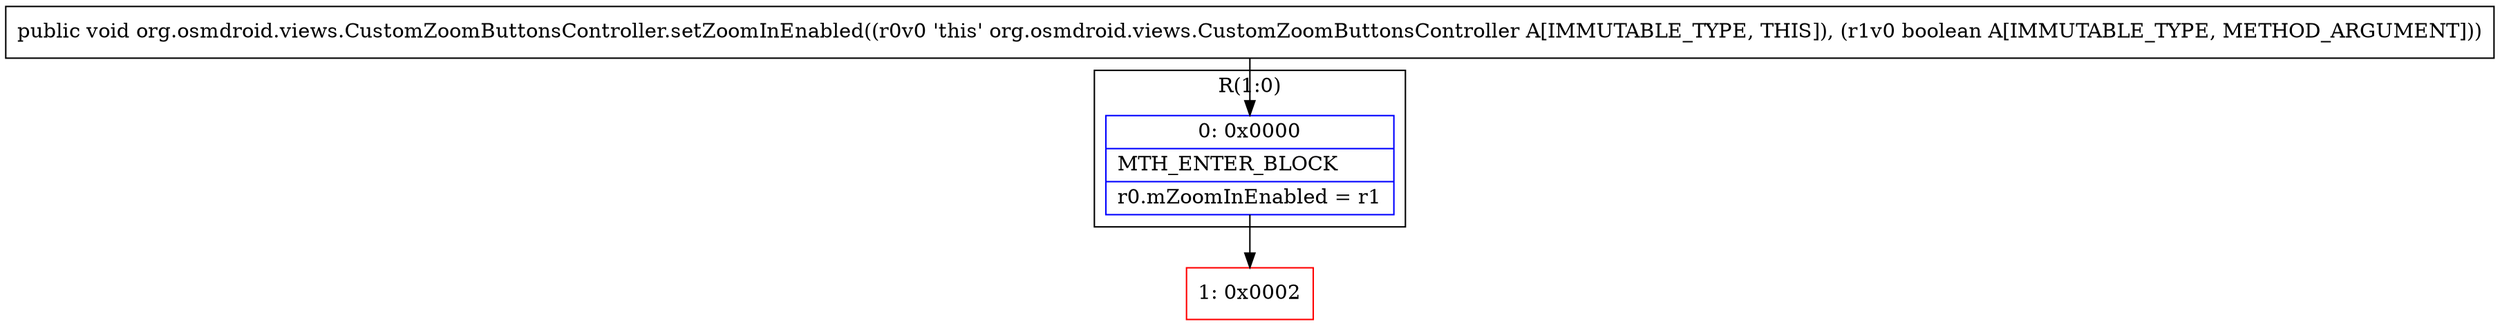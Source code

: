 digraph "CFG fororg.osmdroid.views.CustomZoomButtonsController.setZoomInEnabled(Z)V" {
subgraph cluster_Region_93063763 {
label = "R(1:0)";
node [shape=record,color=blue];
Node_0 [shape=record,label="{0\:\ 0x0000|MTH_ENTER_BLOCK\l|r0.mZoomInEnabled = r1\l}"];
}
Node_1 [shape=record,color=red,label="{1\:\ 0x0002}"];
MethodNode[shape=record,label="{public void org.osmdroid.views.CustomZoomButtonsController.setZoomInEnabled((r0v0 'this' org.osmdroid.views.CustomZoomButtonsController A[IMMUTABLE_TYPE, THIS]), (r1v0 boolean A[IMMUTABLE_TYPE, METHOD_ARGUMENT])) }"];
MethodNode -> Node_0;
Node_0 -> Node_1;
}


